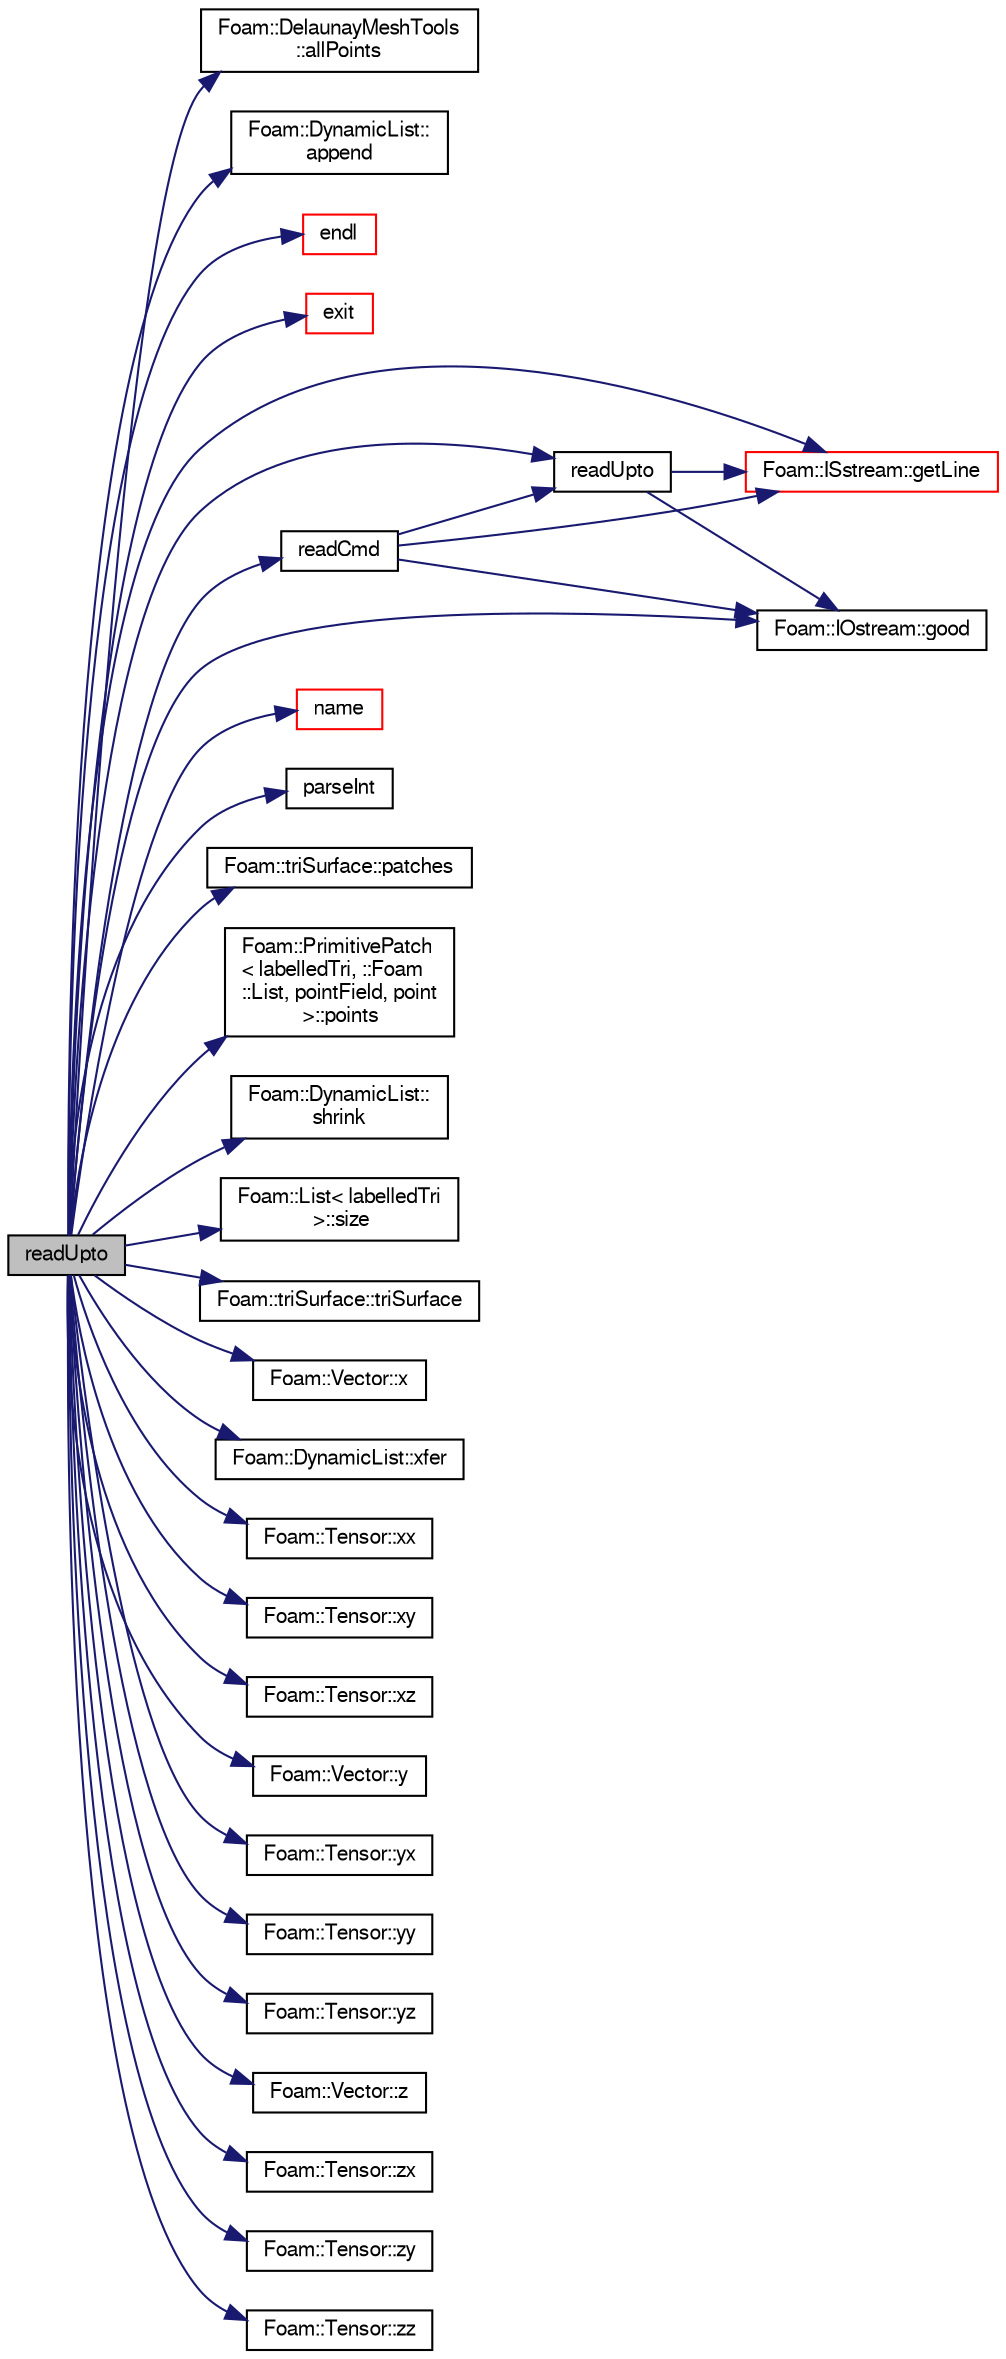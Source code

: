 digraph "readUpto"
{
  bgcolor="transparent";
  edge [fontname="FreeSans",fontsize="10",labelfontname="FreeSans",labelfontsize="10"];
  node [fontname="FreeSans",fontsize="10",shape=record];
  rankdir="LR";
  Node134740 [label="readUpto",height=0.2,width=0.4,color="black", fillcolor="grey75", style="filled", fontcolor="black"];
  Node134740 -> Node134741 [color="midnightblue",fontsize="10",style="solid",fontname="FreeSans"];
  Node134741 [label="Foam::DelaunayMeshTools\l::allPoints",height=0.2,width=0.4,color="black",URL="$a21194.html#a4c5367631633c866a448207bd561a616",tooltip="Extract all points in vertex-index order. "];
  Node134740 -> Node134742 [color="midnightblue",fontsize="10",style="solid",fontname="FreeSans"];
  Node134742 [label="Foam::DynamicList::\lappend",height=0.2,width=0.4,color="black",URL="$a25890.html#a7b67b42af715604376ad63a681dee6d8",tooltip="Append an element at the end of the list. "];
  Node134740 -> Node134743 [color="midnightblue",fontsize="10",style="solid",fontname="FreeSans"];
  Node134743 [label="endl",height=0.2,width=0.4,color="red",URL="$a21124.html#a2db8fe02a0d3909e9351bb4275b23ce4",tooltip="Add newline and flush stream. "];
  Node134740 -> Node134745 [color="midnightblue",fontsize="10",style="solid",fontname="FreeSans"];
  Node134745 [label="exit",height=0.2,width=0.4,color="red",URL="$a21124.html#a06ca7250d8e89caf05243ec094843642"];
  Node134740 -> Node134790 [color="midnightblue",fontsize="10",style="solid",fontname="FreeSans"];
  Node134790 [label="Foam::ISstream::getLine",height=0.2,width=0.4,color="red",URL="$a26286.html#a94b82bd8f7d8cdaa83c9c70b7c919f78",tooltip="Raw, low-level getline into a string function. "];
  Node134740 -> Node134772 [color="midnightblue",fontsize="10",style="solid",fontname="FreeSans"];
  Node134772 [label="Foam::IOstream::good",height=0.2,width=0.4,color="black",URL="$a26226.html#abdcc7f96f487faadc7769afcf58fe992",tooltip="Return true if next operation might succeed. "];
  Node134740 -> Node134792 [color="midnightblue",fontsize="10",style="solid",fontname="FreeSans"];
  Node134792 [label="name",height=0.2,width=0.4,color="red",URL="$a21124.html#adcb0df2bd4953cb6bb390272d8263c3a",tooltip="Return a string representation of a complex. "];
  Node134740 -> Node134795 [color="midnightblue",fontsize="10",style="solid",fontname="FreeSans"];
  Node134795 [label="parseInt",height=0.2,width=0.4,color="black",URL="$a21124.html#a4e70bbb7f7c14873c6a68b7e93d480d2"];
  Node134740 -> Node134796 [color="midnightblue",fontsize="10",style="solid",fontname="FreeSans"];
  Node134796 [label="Foam::triSurface::patches",height=0.2,width=0.4,color="black",URL="$a30598.html#a81f967856b4a58b0c942fe0a0dcdf627"];
  Node134740 -> Node134797 [color="midnightblue",fontsize="10",style="solid",fontname="FreeSans"];
  Node134797 [label="Foam::PrimitivePatch\l\< labelledTri, ::Foam\l::List, pointField, point\l \>::points",height=0.2,width=0.4,color="black",URL="$a27538.html#aa3c7d968f31c88780c663876f64ef6a6",tooltip="Return reference to global points. "];
  Node134740 -> Node134798 [color="midnightblue",fontsize="10",style="solid",fontname="FreeSans"];
  Node134798 [label="readCmd",height=0.2,width=0.4,color="black",URL="$a21124.html#adeb25f0c979b5514ef56d01adcc9fcc1"];
  Node134798 -> Node134790 [color="midnightblue",fontsize="10",style="solid",fontname="FreeSans"];
  Node134798 -> Node134772 [color="midnightblue",fontsize="10",style="solid",fontname="FreeSans"];
  Node134798 -> Node134799 [color="midnightblue",fontsize="10",style="solid",fontname="FreeSans"];
  Node134799 [label="readUpto",height=0.2,width=0.4,color="black",URL="$a21124.html#afda3a4353908c1357763d1cd788a38ec"];
  Node134799 -> Node134790 [color="midnightblue",fontsize="10",style="solid",fontname="FreeSans"];
  Node134799 -> Node134772 [color="midnightblue",fontsize="10",style="solid",fontname="FreeSans"];
  Node134740 -> Node134799 [color="midnightblue",fontsize="10",style="solid",fontname="FreeSans"];
  Node134740 -> Node134800 [color="midnightblue",fontsize="10",style="solid",fontname="FreeSans"];
  Node134800 [label="Foam::DynamicList::\lshrink",height=0.2,width=0.4,color="black",URL="$a25890.html#a88964e734acd91f096c914d0cc5a6e75",tooltip="Shrink the allocated space to the number of elements used. "];
  Node134740 -> Node134801 [color="midnightblue",fontsize="10",style="solid",fontname="FreeSans"];
  Node134801 [label="Foam::List\< labelledTri\l \>::size",height=0.2,width=0.4,color="black",URL="$a25694.html#a47b3bf30da1eb3ab8076b5fbe00e0494",tooltip="Return the number of elements in the UList. "];
  Node134740 -> Node134802 [color="midnightblue",fontsize="10",style="solid",fontname="FreeSans"];
  Node134802 [label="Foam::triSurface::triSurface",height=0.2,width=0.4,color="black",URL="$a30598.html#a23b307d20d3b88983e62e1cb7292346a",tooltip="Construct null. "];
  Node134740 -> Node134803 [color="midnightblue",fontsize="10",style="solid",fontname="FreeSans"];
  Node134803 [label="Foam::Vector::x",height=0.2,width=0.4,color="black",URL="$a28442.html#a63327976e5a8359700064a02ae22548e"];
  Node134740 -> Node134804 [color="midnightblue",fontsize="10",style="solid",fontname="FreeSans"];
  Node134804 [label="Foam::DynamicList::xfer",height=0.2,width=0.4,color="black",URL="$a25890.html#a48f43ee271fb2edb0fb241b72af0e59c",tooltip="Transfer contents to the Xfer container as a plain List. "];
  Node134740 -> Node134805 [color="midnightblue",fontsize="10",style="solid",fontname="FreeSans"];
  Node134805 [label="Foam::Tensor::xx",height=0.2,width=0.4,color="black",URL="$a27634.html#a1b97c7c1ed81b4fb23da8dcb71a8cd2a"];
  Node134740 -> Node134806 [color="midnightblue",fontsize="10",style="solid",fontname="FreeSans"];
  Node134806 [label="Foam::Tensor::xy",height=0.2,width=0.4,color="black",URL="$a27634.html#aab470ae2a5eeac8c33a7b6abac6b39b3"];
  Node134740 -> Node134807 [color="midnightblue",fontsize="10",style="solid",fontname="FreeSans"];
  Node134807 [label="Foam::Tensor::xz",height=0.2,width=0.4,color="black",URL="$a27634.html#a6c0a9bc605f3cfdfb3307b3dcf136f60"];
  Node134740 -> Node134808 [color="midnightblue",fontsize="10",style="solid",fontname="FreeSans"];
  Node134808 [label="Foam::Vector::y",height=0.2,width=0.4,color="black",URL="$a28442.html#a1ee865f676fbac703a49c6654dd3ad74"];
  Node134740 -> Node134809 [color="midnightblue",fontsize="10",style="solid",fontname="FreeSans"];
  Node134809 [label="Foam::Tensor::yx",height=0.2,width=0.4,color="black",URL="$a27634.html#a217bb42e2157c7914d7ebb0ffb730b7d"];
  Node134740 -> Node134810 [color="midnightblue",fontsize="10",style="solid",fontname="FreeSans"];
  Node134810 [label="Foam::Tensor::yy",height=0.2,width=0.4,color="black",URL="$a27634.html#aba9d77023a5662b9c2d3639d5de555a0"];
  Node134740 -> Node134811 [color="midnightblue",fontsize="10",style="solid",fontname="FreeSans"];
  Node134811 [label="Foam::Tensor::yz",height=0.2,width=0.4,color="black",URL="$a27634.html#a4a98b51ba7019e1cfffae8d321a823df"];
  Node134740 -> Node134812 [color="midnightblue",fontsize="10",style="solid",fontname="FreeSans"];
  Node134812 [label="Foam::Vector::z",height=0.2,width=0.4,color="black",URL="$a28442.html#a1c8320b15610de211ec70ef966581423"];
  Node134740 -> Node134813 [color="midnightblue",fontsize="10",style="solid",fontname="FreeSans"];
  Node134813 [label="Foam::Tensor::zx",height=0.2,width=0.4,color="black",URL="$a27634.html#ab7a45ba3b507f0b3f9d5c0bde184b151"];
  Node134740 -> Node134814 [color="midnightblue",fontsize="10",style="solid",fontname="FreeSans"];
  Node134814 [label="Foam::Tensor::zy",height=0.2,width=0.4,color="black",URL="$a27634.html#ab7ecfba4f263d0455d4ea82f590a2612"];
  Node134740 -> Node134815 [color="midnightblue",fontsize="10",style="solid",fontname="FreeSans"];
  Node134815 [label="Foam::Tensor::zz",height=0.2,width=0.4,color="black",URL="$a27634.html#a831c4848d01bfcc8d717b7ef92f2cd4b"];
}
